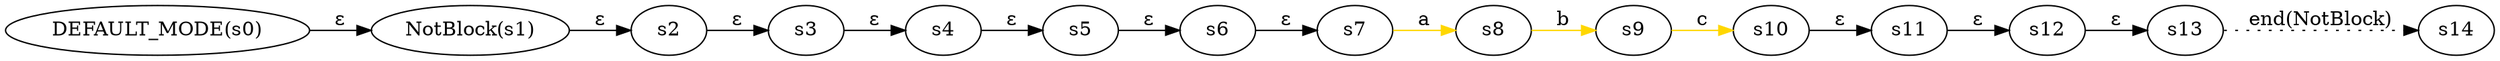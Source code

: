 digraph ATN {
  rankdir=LR;

  "DEFAULT_MODE(s0)" -> "NotBlock(s1)" [label=ε]
  "NotBlock(s1)" -> s2 [label=ε]
  s2 -> s3 [label=ε]
  s3 -> s4 [label=ε]
  s4 -> s5 [label=ε]
  s5 -> s6 [label=ε]
  s6 -> s7 [label=ε]
  s7 -> s8 [label=a color=gold]
  s8 -> s9 [label=b color=gold]
  s9 -> s10 [label=c color=gold]
  s10 -> s11 [label=ε]
  s11 -> s12 [label=ε]
  s12 -> s13 [label=ε]
  s13 -> s14 [label="end(NotBlock)" style=dotted]
}